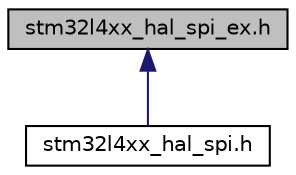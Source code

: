 digraph "stm32l4xx_hal_spi_ex.h"
{
 // LATEX_PDF_SIZE
  edge [fontname="Helvetica",fontsize="10",labelfontname="Helvetica",labelfontsize="10"];
  node [fontname="Helvetica",fontsize="10",shape=record];
  Node1 [label="stm32l4xx_hal_spi_ex.h",height=0.2,width=0.4,color="black", fillcolor="grey75", style="filled", fontcolor="black",tooltip="Header file of SPI HAL Extended module."];
  Node1 -> Node2 [dir="back",color="midnightblue",fontsize="10",style="solid",fontname="Helvetica"];
  Node2 [label="stm32l4xx_hal_spi.h",height=0.2,width=0.4,color="black", fillcolor="white", style="filled",URL="$stm32l4xx__hal__spi_8h.html",tooltip="Header file of SPI HAL module."];
}
